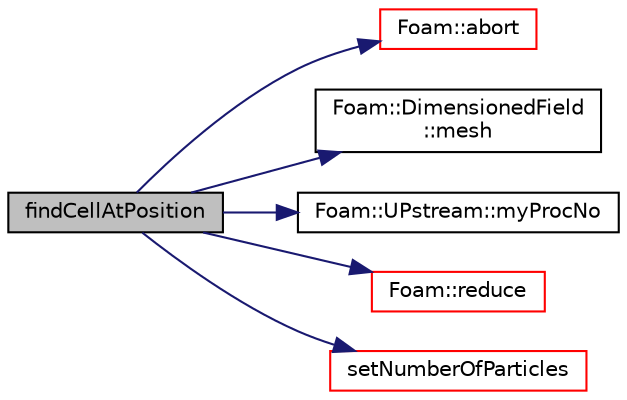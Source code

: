 digraph "findCellAtPosition"
{
  bgcolor="transparent";
  edge [fontname="Helvetica",fontsize="10",labelfontname="Helvetica",labelfontsize="10"];
  node [fontname="Helvetica",fontsize="10",shape=record];
  rankdir="LR";
  Node386 [label="findCellAtPosition",height=0.2,width=0.4,color="black", fillcolor="grey75", style="filled", fontcolor="black"];
  Node386 -> Node387 [color="midnightblue",fontsize="10",style="solid",fontname="Helvetica"];
  Node387 [label="Foam::abort",height=0.2,width=0.4,color="red",URL="$a21851.html#a447107a607d03e417307c203fa5fb44b"];
  Node386 -> Node432 [color="midnightblue",fontsize="10",style="solid",fontname="Helvetica"];
  Node432 [label="Foam::DimensionedField\l::mesh",height=0.2,width=0.4,color="black",URL="$a27497.html#a8f1110830348a1448a14ab5e3cf47e3b",tooltip="Return mesh. "];
  Node386 -> Node433 [color="midnightblue",fontsize="10",style="solid",fontname="Helvetica"];
  Node433 [label="Foam::UPstream::myProcNo",height=0.2,width=0.4,color="black",URL="$a27377.html#afc74d89573de32a3032c916f8cdd1733",tooltip="Number of this process (starting from masterNo() = 0) "];
  Node386 -> Node434 [color="midnightblue",fontsize="10",style="solid",fontname="Helvetica"];
  Node434 [label="Foam::reduce",height=0.2,width=0.4,color="red",URL="$a21851.html#a7ffd6af4acc2eb9ba72ee296b5ecda23"];
  Node386 -> Node443 [color="midnightblue",fontsize="10",style="solid",fontname="Helvetica"];
  Node443 [label="setNumberOfParticles",height=0.2,width=0.4,color="red",URL="$a25201.html#a50d527210ab32e5c250fd6d77804d2f4",tooltip="Set number of particles to inject given parcel properties. "];
}
